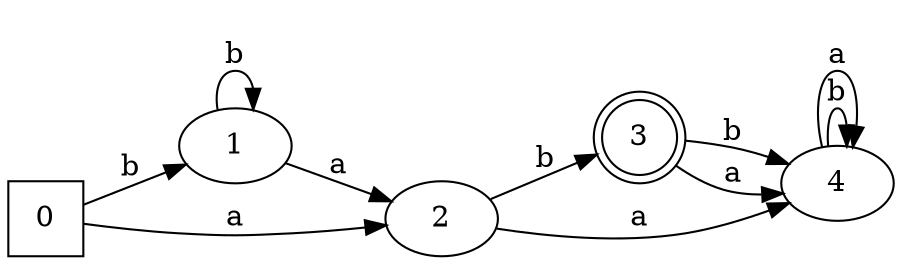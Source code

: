 digraph G {
	rankdir=LR;
	0->1[ label=b ];
	0->2[ label=a ];
	1->1[ label=b ];
	1->2[ label=a ];
	2->3[ label=b ];
	2->4[ label=a ];
	3->4[ label=b ];
	3->4[ label=a ];
	4->4[ label=b ];
	4->4[ label=a ];
	0 [ shape=square ];
	1;
	2;
	3 [ shape=doublecircle ];
	4;

}

